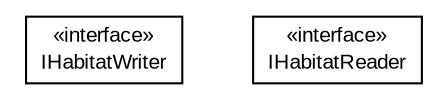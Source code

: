 #!/usr/local/bin/dot
#
# Class diagram 
# Generated by UMLGraph version R5_6-24-gf6e263 (http://www.umlgraph.org/)
#

digraph G {
	edge [fontname="arial",fontsize=10,labelfontname="arial",labelfontsize=10];
	node [fontname="arial",fontsize=10,shape=plaintext];
	nodesep=0.25;
	ranksep=0.5;
	// edu.arizona.biosemantics.semanticmarkup.markupelement.habitatDescr.io.IHabitatWriter
	c24235 [label=<<table title="edu.arizona.biosemantics.semanticmarkup.markupelement.habitatDescr.io.IHabitatWriter" border="0" cellborder="1" cellspacing="0" cellpadding="2" port="p" href="./IHabitatWriter.html">
		<tr><td><table border="0" cellspacing="0" cellpadding="1">
<tr><td align="center" balign="center"> &#171;interface&#187; </td></tr>
<tr><td align="center" balign="center"> IHabitatWriter </td></tr>
		</table></td></tr>
		</table>>, URL="./IHabitatWriter.html", fontname="arial", fontcolor="black", fontsize=10.0];
	// edu.arizona.biosemantics.semanticmarkup.markupelement.habitatDescr.io.IHabitatReader
	c24236 [label=<<table title="edu.arizona.biosemantics.semanticmarkup.markupelement.habitatDescr.io.IHabitatReader" border="0" cellborder="1" cellspacing="0" cellpadding="2" port="p" href="./IHabitatReader.html">
		<tr><td><table border="0" cellspacing="0" cellpadding="1">
<tr><td align="center" balign="center"> &#171;interface&#187; </td></tr>
<tr><td align="center" balign="center"> IHabitatReader </td></tr>
		</table></td></tr>
		</table>>, URL="./IHabitatReader.html", fontname="arial", fontcolor="black", fontsize=10.0];
}

